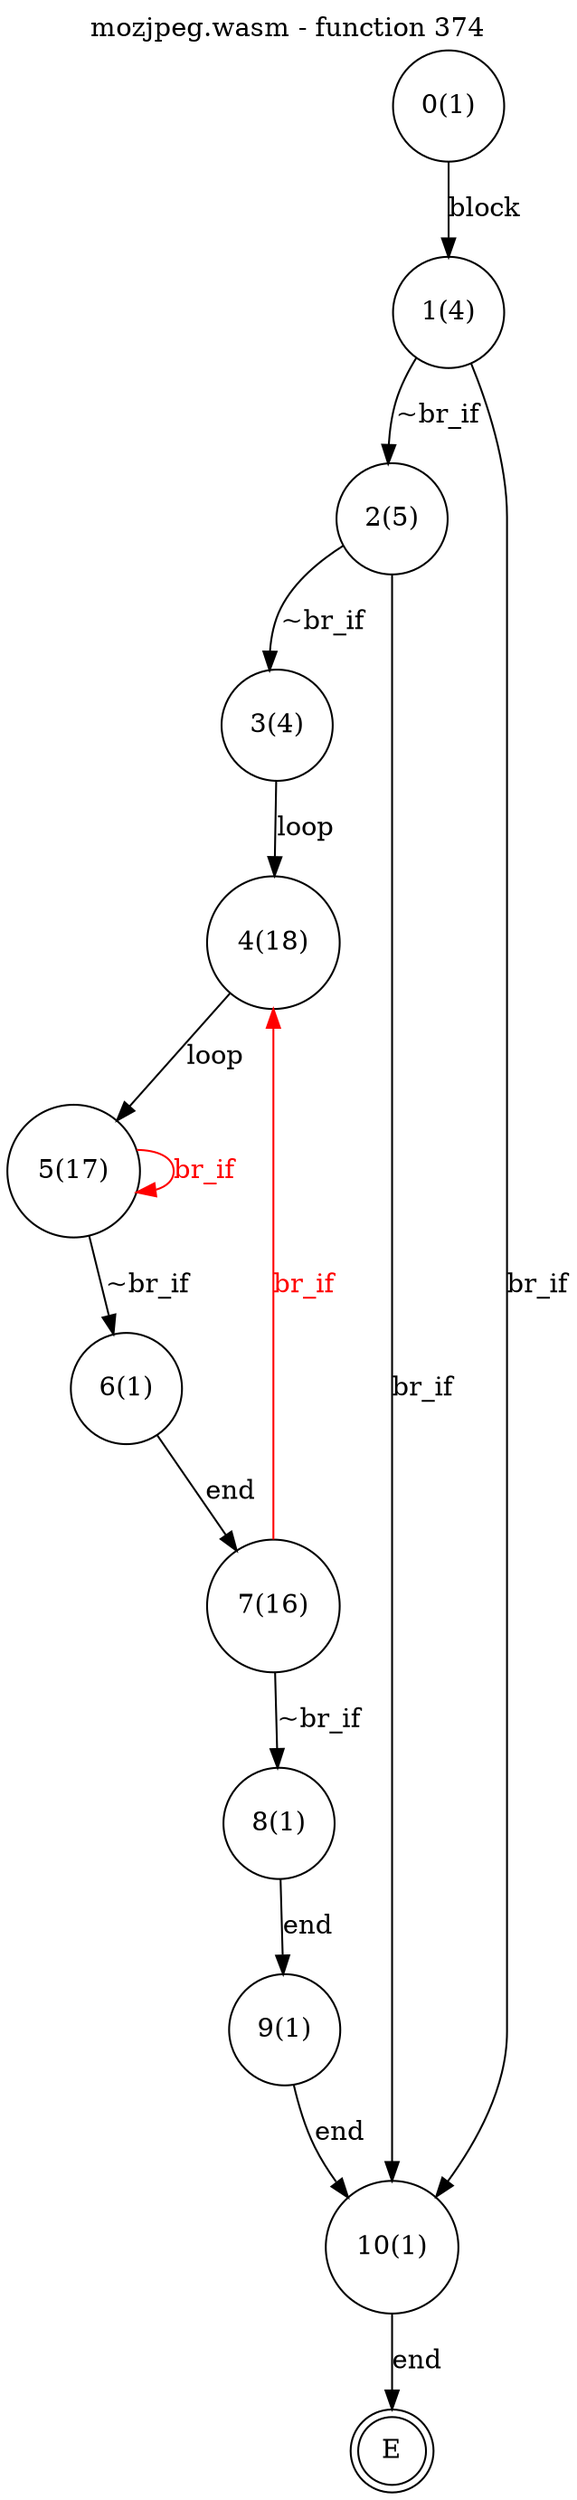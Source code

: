 digraph finite_state_machine {
    label = "mozjpeg.wasm - function 374"
    labelloc =  t
    labelfontsize = 16
    labelfontcolor = black
    labelfontname = "Helvetica"
    node [shape = doublecircle]; E ;
node [shape=circle, fontcolor=black, style="", label="0(1)"]0
node [shape=circle, fontcolor=black, style="", label="1(4)"]1
node [shape=circle, fontcolor=black, style="", label="2(5)"]2
node [shape=circle, fontcolor=black, style="", label="3(4)"]3
node [shape=circle, fontcolor=black, style="", label="4(18)"]4
node [shape=circle, fontcolor=black, style="", label="5(17)"]5
node [shape=circle, fontcolor=black, style="", label="6(1)"]6
node [shape=circle, fontcolor=black, style="", label="7(16)"]7
node [shape=circle, fontcolor=black, style="", label="8(1)"]8
node [shape=circle, fontcolor=black, style="", label="9(1)"]9
node [shape=circle, fontcolor=black, style="", label="10(1)"]10
node [shape=circle, fontcolor=black, style="", label="E"]E
    0 -> 1[label="block"];
    1 -> 2[label="~br_if"];
    1 -> 10[label="br_if"];
    2 -> 3[label="~br_if"];
    2 -> 10[label="br_if"];
    3 -> 4[label="loop"];
    4 -> 5[label="loop"];
    5 -> 6[label="~br_if"];
    5 -> 5[color="red" fontcolor="red" label="br_if"];
    6 -> 7[label="end"];
    7 -> 8[label="~br_if"];
    7 -> 4[color="red" fontcolor="red" label="br_if"];
    8 -> 9[label="end"];
    9 -> 10[label="end"];
    10 -> E[label="end"];
}
